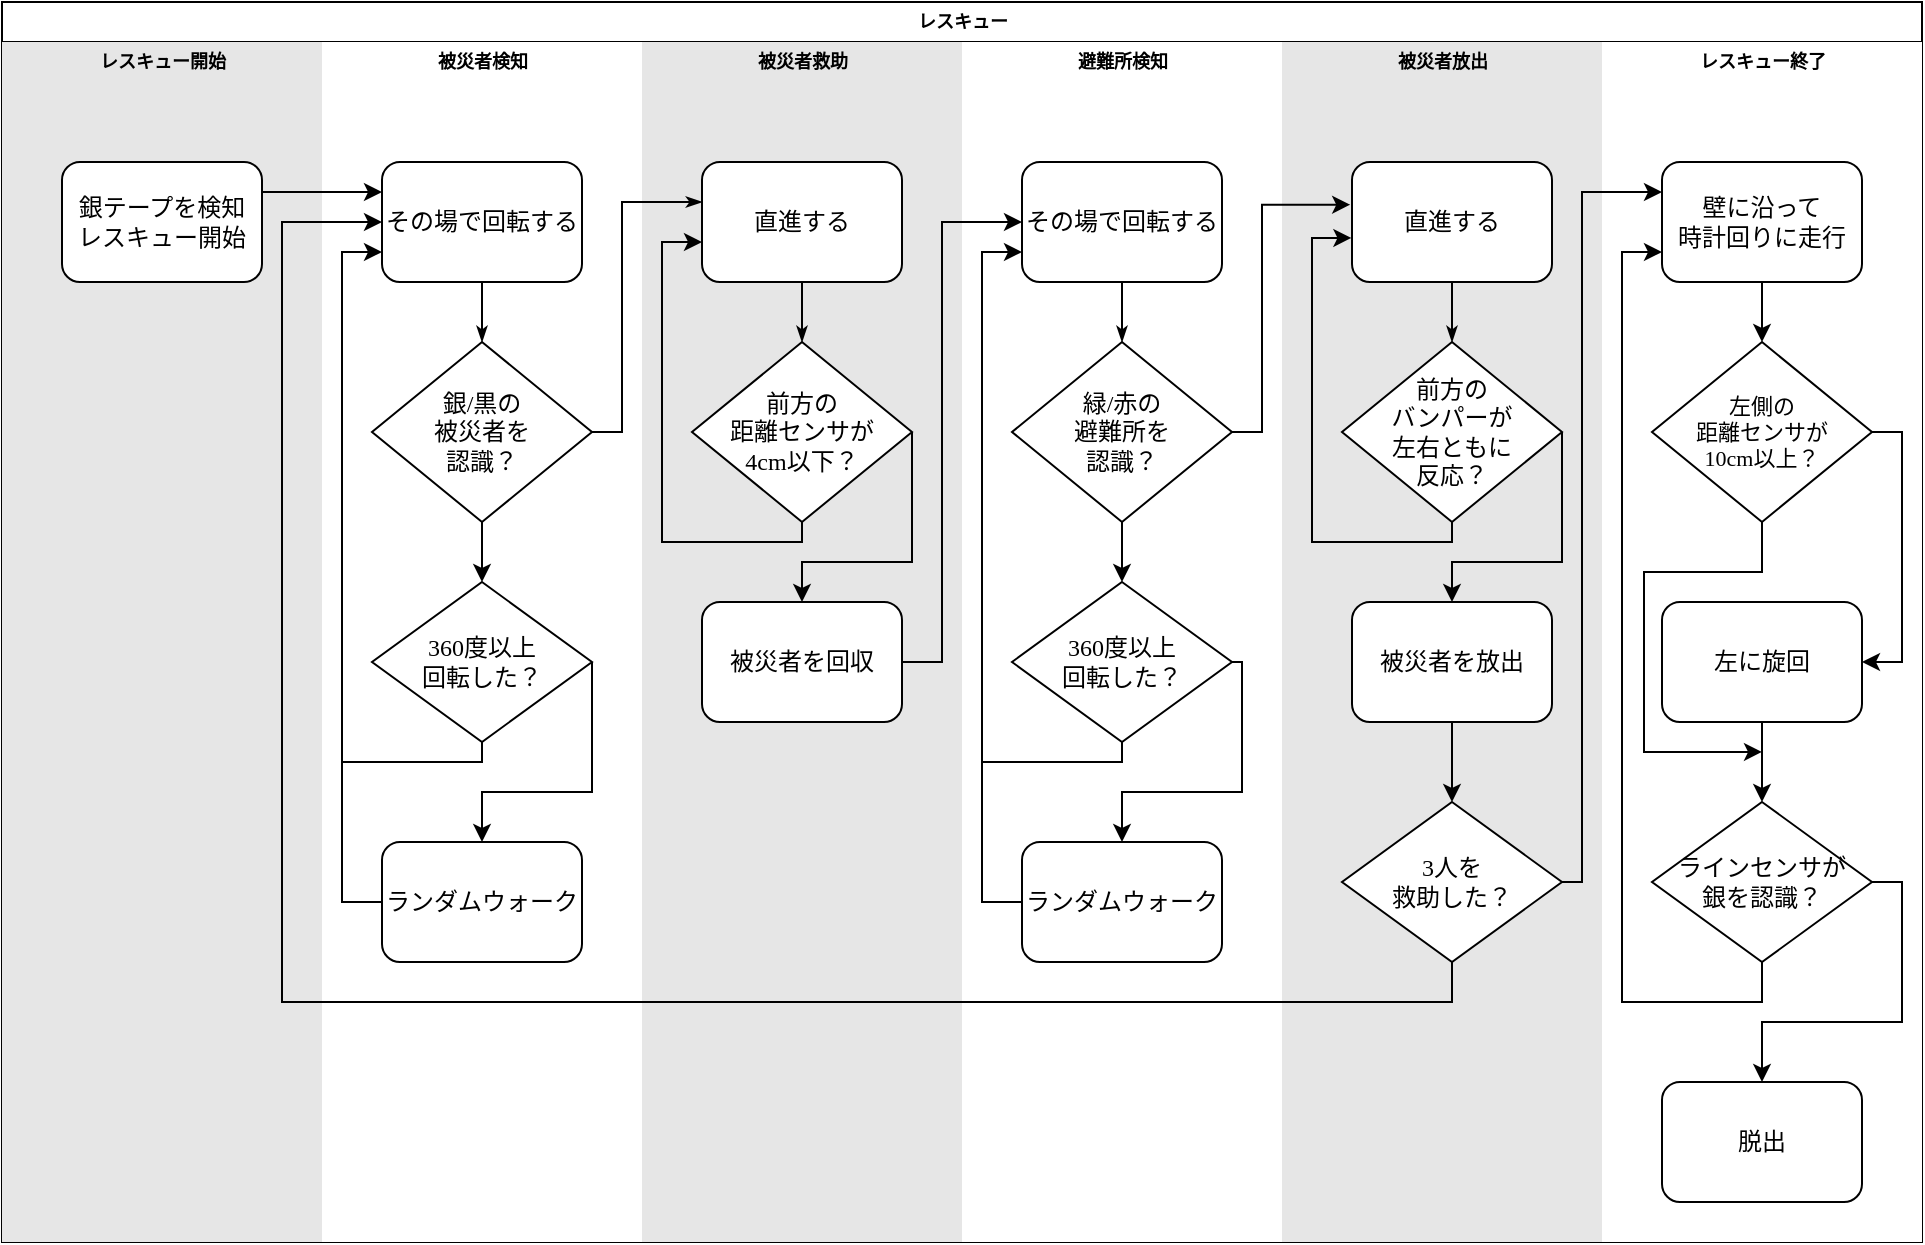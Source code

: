 <mxfile version="26.1.0">
  <diagram name="Page-1" id="74e2e168-ea6b-b213-b513-2b3c1d86103e">
    <mxGraphModel dx="1444" dy="811" grid="1" gridSize="10" guides="1" tooltips="1" connect="1" arrows="1" fold="1" page="1" pageScale="1" pageWidth="1100" pageHeight="850" background="none" math="0" shadow="0">
      <root>
        <mxCell id="0" />
        <mxCell id="1" parent="0" />
        <mxCell id="77e6c97f196da883-1" value="レスキュー" style="swimlane;html=1;childLayout=stackLayout;startSize=20;rounded=0;shadow=0;labelBackgroundColor=none;strokeWidth=1;fontFamily=Verdana;fontSize=9;align=center;" parent="1" vertex="1">
          <mxGeometry x="70" y="40" width="960" height="620" as="geometry" />
        </mxCell>
        <mxCell id="77e6c97f196da883-2" value="レスキュー開始" style="swimlane;html=1;startSize=20;fillColor=light-dark(#e6e6e6, #161616);swimlaneFillColor=#E6E6E6;strokeColor=none;fontSize=9;" parent="77e6c97f196da883-1" vertex="1">
          <mxGeometry y="20" width="160" height="600" as="geometry" />
        </mxCell>
        <mxCell id="77e6c97f196da883-8" value="銀テープを検知&lt;div&gt;レスキュー開始&lt;/div&gt;" style="rounded=1;whiteSpace=wrap;html=1;shadow=0;labelBackgroundColor=none;strokeWidth=1;fontFamily=Verdana;fontSize=12;align=center;" parent="77e6c97f196da883-2" vertex="1">
          <mxGeometry x="30" y="60" width="100" height="60" as="geometry" />
        </mxCell>
        <mxCell id="77e6c97f196da883-3" value="被災者検知" style="swimlane;html=1;startSize=20;fillColor=light-dark(#ffffff, #ededed);strokeColor=none;swimlaneFillColor=default;fontSize=9;" parent="77e6c97f196da883-1" vertex="1">
          <mxGeometry x="160" y="20" width="160" height="600" as="geometry" />
        </mxCell>
        <mxCell id="77e6c97f196da883-11" value="その場で回転する" style="rounded=1;whiteSpace=wrap;html=1;shadow=0;labelBackgroundColor=none;strokeWidth=1;fontFamily=Verdana;fontSize=12;align=center;" parent="77e6c97f196da883-3" vertex="1">
          <mxGeometry x="30" y="60" width="100" height="60" as="geometry" />
        </mxCell>
        <mxCell id="77e6c97f196da883-28" style="edgeStyle=orthogonalEdgeStyle;rounded=1;html=1;labelBackgroundColor=none;startArrow=none;startFill=0;startSize=5;endArrow=classicThin;endFill=1;endSize=5;jettySize=auto;orthogonalLoop=1;strokeWidth=1;fontFamily=Verdana;fontSize=12;exitX=0.5;exitY=1;exitDx=0;exitDy=0;entryX=0.5;entryY=0;entryDx=0;entryDy=0;" parent="77e6c97f196da883-3" source="77e6c97f196da883-11" target="77e6c97f196da883-13" edge="1">
          <mxGeometry relative="1" as="geometry">
            <mxPoint x="-40" y="185" as="sourcePoint" />
            <mxPoint x="80" y="210" as="targetPoint" />
          </mxGeometry>
        </mxCell>
        <mxCell id="B2lhPkykwKd8bdaqU0oP-4" style="edgeStyle=orthogonalEdgeStyle;rounded=0;orthogonalLoop=1;jettySize=auto;html=1;exitX=0.5;exitY=1;exitDx=0;exitDy=0;entryX=0.5;entryY=0;entryDx=0;entryDy=0;fontSize=12;" edge="1" parent="77e6c97f196da883-3" source="77e6c97f196da883-13" target="B2lhPkykwKd8bdaqU0oP-3">
          <mxGeometry relative="1" as="geometry" />
        </mxCell>
        <mxCell id="77e6c97f196da883-13" value="銀/黒の&lt;div&gt;被災者を&lt;div&gt;認識？&lt;/div&gt;&lt;/div&gt;" style="rhombus;whiteSpace=wrap;html=1;rounded=0;shadow=0;labelBackgroundColor=none;strokeWidth=1;fontFamily=Verdana;fontSize=12;align=center;" parent="77e6c97f196da883-3" vertex="1">
          <mxGeometry x="25" y="150" width="110" height="90" as="geometry" />
        </mxCell>
        <mxCell id="B2lhPkykwKd8bdaqU0oP-5" style="edgeStyle=orthogonalEdgeStyle;rounded=0;orthogonalLoop=1;jettySize=auto;html=1;exitX=0.5;exitY=1;exitDx=0;exitDy=0;entryX=0;entryY=0.75;entryDx=0;entryDy=0;fontSize=12;" edge="1" parent="77e6c97f196da883-3" source="B2lhPkykwKd8bdaqU0oP-3" target="77e6c97f196da883-11">
          <mxGeometry relative="1" as="geometry">
            <Array as="points">
              <mxPoint x="80" y="360" />
              <mxPoint x="10" y="360" />
              <mxPoint x="10" y="105" />
            </Array>
          </mxGeometry>
        </mxCell>
        <mxCell id="B2lhPkykwKd8bdaqU0oP-15" style="edgeStyle=orthogonalEdgeStyle;rounded=0;orthogonalLoop=1;jettySize=auto;html=1;exitX=1;exitY=0.5;exitDx=0;exitDy=0;entryX=0.5;entryY=0;entryDx=0;entryDy=0;fontSize=12;" edge="1" parent="77e6c97f196da883-3" source="B2lhPkykwKd8bdaqU0oP-3" target="B2lhPkykwKd8bdaqU0oP-14">
          <mxGeometry relative="1" as="geometry">
            <Array as="points">
              <mxPoint x="135" y="375" />
              <mxPoint x="80" y="375" />
            </Array>
          </mxGeometry>
        </mxCell>
        <mxCell id="B2lhPkykwKd8bdaqU0oP-3" value="360度以上&lt;div&gt;回転した？&lt;/div&gt;" style="rhombus;whiteSpace=wrap;html=1;rounded=0;shadow=0;labelBackgroundColor=none;strokeWidth=1;fontFamily=Verdana;fontSize=12;align=center;" vertex="1" parent="77e6c97f196da883-3">
          <mxGeometry x="25" y="270" width="110" height="80" as="geometry" />
        </mxCell>
        <mxCell id="B2lhPkykwKd8bdaqU0oP-16" style="edgeStyle=orthogonalEdgeStyle;rounded=0;orthogonalLoop=1;jettySize=auto;html=1;exitX=0;exitY=0.5;exitDx=0;exitDy=0;endArrow=none;startFill=0;fontSize=12;" edge="1" parent="77e6c97f196da883-3" source="B2lhPkykwKd8bdaqU0oP-14">
          <mxGeometry relative="1" as="geometry">
            <mxPoint x="10.0" y="360.0" as="targetPoint" />
          </mxGeometry>
        </mxCell>
        <mxCell id="B2lhPkykwKd8bdaqU0oP-14" value="ランダムウォーク" style="rounded=1;whiteSpace=wrap;html=1;shadow=0;labelBackgroundColor=none;strokeWidth=1;fontFamily=Verdana;fontSize=12;align=center;" vertex="1" parent="77e6c97f196da883-3">
          <mxGeometry x="30" y="400" width="100" height="60" as="geometry" />
        </mxCell>
        <mxCell id="77e6c97f196da883-4" value="被災者救助" style="swimlane;html=1;startSize=20;fillColor=light-dark(#e6e6e6, #161616);strokeColor=none;swimlaneFillColor=#E6E6E6;fontSize=9;" parent="77e6c97f196da883-1" vertex="1">
          <mxGeometry x="320" y="20" width="160" height="600" as="geometry" />
        </mxCell>
        <mxCell id="B2lhPkykwKd8bdaqU0oP-13" style="edgeStyle=orthogonalEdgeStyle;rounded=0;orthogonalLoop=1;jettySize=auto;html=1;exitX=1;exitY=0.5;exitDx=0;exitDy=0;entryX=0.5;entryY=0;entryDx=0;entryDy=0;fontSize=12;" edge="1" parent="77e6c97f196da883-4" source="B2lhPkykwKd8bdaqU0oP-8" target="B2lhPkykwKd8bdaqU0oP-12">
          <mxGeometry relative="1" as="geometry">
            <mxPoint x="130.148" y="300" as="targetPoint" />
            <Array as="points">
              <mxPoint x="135" y="260" />
              <mxPoint x="80" y="260" />
            </Array>
          </mxGeometry>
        </mxCell>
        <mxCell id="77e6c97f196da883-15" value="直進する" style="rounded=1;whiteSpace=wrap;html=1;shadow=0;labelBackgroundColor=none;strokeWidth=1;fontFamily=Verdana;fontSize=12;align=center;" parent="77e6c97f196da883-4" vertex="1">
          <mxGeometry x="30" y="60" width="100" height="60" as="geometry" />
        </mxCell>
        <mxCell id="B2lhPkykwKd8bdaqU0oP-7" style="edgeStyle=orthogonalEdgeStyle;rounded=1;html=1;labelBackgroundColor=none;startArrow=none;startFill=0;startSize=5;endArrow=classicThin;endFill=1;endSize=5;jettySize=auto;orthogonalLoop=1;strokeWidth=1;fontFamily=Verdana;fontSize=12;exitX=0.5;exitY=1;exitDx=0;exitDy=0;entryX=0.5;entryY=0;entryDx=0;entryDy=0;" edge="1" target="B2lhPkykwKd8bdaqU0oP-8" parent="77e6c97f196da883-4">
          <mxGeometry relative="1" as="geometry">
            <mxPoint x="80" y="120" as="sourcePoint" />
            <mxPoint x="80" y="210" as="targetPoint" />
          </mxGeometry>
        </mxCell>
        <mxCell id="B2lhPkykwKd8bdaqU0oP-11" style="edgeStyle=orthogonalEdgeStyle;rounded=0;orthogonalLoop=1;jettySize=auto;html=1;exitX=0.5;exitY=1;exitDx=0;exitDy=0;entryX=0;entryY=0.75;entryDx=0;entryDy=0;fontSize=12;" edge="1" parent="77e6c97f196da883-4">
          <mxGeometry relative="1" as="geometry">
            <mxPoint x="80" y="235" as="sourcePoint" />
            <mxPoint x="30" y="100" as="targetPoint" />
            <Array as="points">
              <mxPoint x="80" y="250" />
              <mxPoint x="10" y="250" />
              <mxPoint x="10" y="100" />
            </Array>
          </mxGeometry>
        </mxCell>
        <mxCell id="B2lhPkykwKd8bdaqU0oP-8" value="前方の&lt;div&gt;距離センサが&lt;div&gt;4cm以下？&lt;/div&gt;&lt;/div&gt;" style="rhombus;whiteSpace=wrap;html=1;rounded=0;shadow=0;labelBackgroundColor=none;strokeWidth=1;fontFamily=Verdana;fontSize=12;align=center;" vertex="1" parent="77e6c97f196da883-4">
          <mxGeometry x="25" y="150" width="110" height="90" as="geometry" />
        </mxCell>
        <mxCell id="77e6c97f196da883-33" style="edgeStyle=orthogonalEdgeStyle;rounded=0;html=1;labelBackgroundColor=none;startArrow=none;startFill=0;startSize=5;endArrow=classicThin;endFill=1;endSize=5;jettySize=auto;orthogonalLoop=1;strokeWidth=1;fontFamily=Verdana;fontSize=12;entryX=0;entryY=0.5;entryDx=0;entryDy=0;exitX=1;exitY=0.5;exitDx=0;exitDy=0;curved=0;" parent="77e6c97f196da883-4" source="77e6c97f196da883-13" edge="1">
          <mxGeometry relative="1" as="geometry">
            <mxPoint x="-25" y="190" as="sourcePoint" />
            <mxPoint x="30" y="80" as="targetPoint" />
            <Array as="points">
              <mxPoint x="-10" y="195" />
              <mxPoint x="-10" y="80" />
            </Array>
          </mxGeometry>
        </mxCell>
        <mxCell id="B2lhPkykwKd8bdaqU0oP-12" value="被災者を回収" style="rounded=1;whiteSpace=wrap;html=1;shadow=0;labelBackgroundColor=none;strokeWidth=1;fontFamily=Verdana;fontSize=12;align=center;" vertex="1" parent="77e6c97f196da883-4">
          <mxGeometry x="30" y="280" width="100" height="60" as="geometry" />
        </mxCell>
        <mxCell id="77e6c97f196da883-5" value="避難所検知" style="swimlane;html=1;startSize=20;fillColor=light-dark(#ffffff, #ededed);strokeColor=none;swimlaneFillColor=default;fontSize=9;" parent="77e6c97f196da883-1" vertex="1">
          <mxGeometry x="480" y="20" width="160" height="600" as="geometry" />
        </mxCell>
        <mxCell id="77e6c97f196da883-35" style="edgeStyle=orthogonalEdgeStyle;rounded=1;html=1;labelBackgroundColor=none;startArrow=none;startFill=0;startSize=5;endArrow=classicThin;endFill=1;endSize=5;jettySize=auto;orthogonalLoop=1;strokeWidth=1;fontFamily=Verdana;fontSize=8" parent="77e6c97f196da883-5" target="77e6c97f196da883-17" edge="1">
          <mxGeometry relative="1" as="geometry">
            <mxPoint x="80" y="380.0" as="sourcePoint" />
          </mxGeometry>
        </mxCell>
        <mxCell id="B2lhPkykwKd8bdaqU0oP-17" value="その場で回転する" style="rounded=1;whiteSpace=wrap;html=1;shadow=0;labelBackgroundColor=none;strokeWidth=1;fontFamily=Verdana;fontSize=12;align=center;" vertex="1" parent="77e6c97f196da883-5">
          <mxGeometry x="30" y="60" width="100" height="60" as="geometry" />
        </mxCell>
        <mxCell id="B2lhPkykwKd8bdaqU0oP-18" style="edgeStyle=orthogonalEdgeStyle;rounded=1;html=1;labelBackgroundColor=none;startArrow=none;startFill=0;startSize=5;endArrow=classicThin;endFill=1;endSize=5;jettySize=auto;orthogonalLoop=1;strokeWidth=1;fontFamily=Verdana;fontSize=12;exitX=0.5;exitY=1;exitDx=0;exitDy=0;entryX=0.5;entryY=0;entryDx=0;entryDy=0;" edge="1" parent="77e6c97f196da883-5" source="B2lhPkykwKd8bdaqU0oP-17" target="B2lhPkykwKd8bdaqU0oP-20">
          <mxGeometry relative="1" as="geometry">
            <mxPoint x="-40" y="185" as="sourcePoint" />
            <mxPoint x="80" y="210" as="targetPoint" />
          </mxGeometry>
        </mxCell>
        <mxCell id="B2lhPkykwKd8bdaqU0oP-19" style="edgeStyle=orthogonalEdgeStyle;rounded=0;orthogonalLoop=1;jettySize=auto;html=1;exitX=0.5;exitY=1;exitDx=0;exitDy=0;entryX=0.5;entryY=0;entryDx=0;entryDy=0;fontSize=12;" edge="1" parent="77e6c97f196da883-5" source="B2lhPkykwKd8bdaqU0oP-20" target="B2lhPkykwKd8bdaqU0oP-23">
          <mxGeometry relative="1" as="geometry" />
        </mxCell>
        <mxCell id="B2lhPkykwKd8bdaqU0oP-20" value="緑/赤の&lt;div&gt;避難所を&lt;/div&gt;&lt;div&gt;認識？&lt;/div&gt;" style="rhombus;whiteSpace=wrap;html=1;rounded=0;shadow=0;labelBackgroundColor=none;strokeWidth=1;fontFamily=Verdana;fontSize=12;align=center;" vertex="1" parent="77e6c97f196da883-5">
          <mxGeometry x="25" y="150" width="110" height="90" as="geometry" />
        </mxCell>
        <mxCell id="B2lhPkykwKd8bdaqU0oP-21" style="edgeStyle=orthogonalEdgeStyle;rounded=0;orthogonalLoop=1;jettySize=auto;html=1;exitX=0.5;exitY=1;exitDx=0;exitDy=0;entryX=0;entryY=0.75;entryDx=0;entryDy=0;fontSize=12;" edge="1" parent="77e6c97f196da883-5" source="B2lhPkykwKd8bdaqU0oP-23" target="B2lhPkykwKd8bdaqU0oP-17">
          <mxGeometry relative="1" as="geometry">
            <Array as="points">
              <mxPoint x="80" y="360" />
              <mxPoint x="10" y="360" />
              <mxPoint x="10" y="105" />
            </Array>
          </mxGeometry>
        </mxCell>
        <mxCell id="B2lhPkykwKd8bdaqU0oP-22" style="edgeStyle=orthogonalEdgeStyle;rounded=0;orthogonalLoop=1;jettySize=auto;html=1;exitX=1;exitY=0.5;exitDx=0;exitDy=0;entryX=0.5;entryY=0;entryDx=0;entryDy=0;fontSize=12;" edge="1" parent="77e6c97f196da883-5" source="B2lhPkykwKd8bdaqU0oP-23" target="B2lhPkykwKd8bdaqU0oP-25">
          <mxGeometry relative="1" as="geometry">
            <Array as="points">
              <mxPoint x="140" y="310" />
              <mxPoint x="140" y="375" />
              <mxPoint x="80" y="375" />
            </Array>
          </mxGeometry>
        </mxCell>
        <mxCell id="B2lhPkykwKd8bdaqU0oP-23" value="360度以上&lt;div&gt;回転した？&lt;/div&gt;" style="rhombus;whiteSpace=wrap;html=1;rounded=0;shadow=0;labelBackgroundColor=none;strokeWidth=1;fontFamily=Verdana;fontSize=12;align=center;" vertex="1" parent="77e6c97f196da883-5">
          <mxGeometry x="25" y="270" width="110" height="80" as="geometry" />
        </mxCell>
        <mxCell id="B2lhPkykwKd8bdaqU0oP-24" style="edgeStyle=orthogonalEdgeStyle;rounded=0;orthogonalLoop=1;jettySize=auto;html=1;exitX=0;exitY=0.5;exitDx=0;exitDy=0;endArrow=none;startFill=0;fontSize=12;" edge="1" parent="77e6c97f196da883-5" source="B2lhPkykwKd8bdaqU0oP-25">
          <mxGeometry relative="1" as="geometry">
            <mxPoint x="10.0" y="360.0" as="targetPoint" />
          </mxGeometry>
        </mxCell>
        <mxCell id="B2lhPkykwKd8bdaqU0oP-25" value="ランダムウォーク" style="rounded=1;whiteSpace=wrap;html=1;shadow=0;labelBackgroundColor=none;strokeWidth=1;fontFamily=Verdana;fontSize=12;align=center;" vertex="1" parent="77e6c97f196da883-5">
          <mxGeometry x="30" y="400" width="100" height="60" as="geometry" />
        </mxCell>
        <mxCell id="77e6c97f196da883-6" value="被災者放出" style="swimlane;html=1;startSize=20;fillColor=light-dark(#e6e6e6, #161616);strokeColor=none;swimlaneFillColor=#E6E6E6;fontSize=9;" parent="77e6c97f196da883-1" vertex="1">
          <mxGeometry x="640" y="20" width="160" height="600" as="geometry" />
        </mxCell>
        <mxCell id="B2lhPkykwKd8bdaqU0oP-28" style="edgeStyle=orthogonalEdgeStyle;rounded=0;orthogonalLoop=1;jettySize=auto;html=1;exitX=1;exitY=0.5;exitDx=0;exitDy=0;entryX=0.5;entryY=0;entryDx=0;entryDy=0;fontSize=12;" edge="1" parent="77e6c97f196da883-6" source="B2lhPkykwKd8bdaqU0oP-31" target="B2lhPkykwKd8bdaqU0oP-32">
          <mxGeometry relative="1" as="geometry">
            <mxPoint x="135.148" y="300" as="targetPoint" />
            <Array as="points">
              <mxPoint x="140" y="260" />
              <mxPoint x="85" y="260" />
            </Array>
          </mxGeometry>
        </mxCell>
        <mxCell id="B2lhPkykwKd8bdaqU0oP-29" value="直進する" style="rounded=1;whiteSpace=wrap;html=1;shadow=0;labelBackgroundColor=none;strokeWidth=1;fontFamily=Verdana;fontSize=12;align=center;" vertex="1" parent="77e6c97f196da883-6">
          <mxGeometry x="35" y="60" width="100" height="60" as="geometry" />
        </mxCell>
        <mxCell id="B2lhPkykwKd8bdaqU0oP-30" style="edgeStyle=orthogonalEdgeStyle;rounded=1;html=1;labelBackgroundColor=none;startArrow=none;startFill=0;startSize=5;endArrow=classicThin;endFill=1;endSize=5;jettySize=auto;orthogonalLoop=1;strokeWidth=1;fontFamily=Verdana;fontSize=12;exitX=0.5;exitY=1;exitDx=0;exitDy=0;entryX=0.5;entryY=0;entryDx=0;entryDy=0;" edge="1" parent="77e6c97f196da883-6" target="B2lhPkykwKd8bdaqU0oP-31">
          <mxGeometry relative="1" as="geometry">
            <mxPoint x="85" y="120" as="sourcePoint" />
            <mxPoint x="85" y="210" as="targetPoint" />
          </mxGeometry>
        </mxCell>
        <mxCell id="B2lhPkykwKd8bdaqU0oP-31" value="前方の&lt;div&gt;バンパーが&lt;div&gt;左右ともに&lt;/div&gt;&lt;div&gt;反応？&lt;/div&gt;&lt;/div&gt;" style="rhombus;whiteSpace=wrap;html=1;rounded=0;shadow=0;labelBackgroundColor=none;strokeWidth=1;fontFamily=Verdana;fontSize=12;align=center;" vertex="1" parent="77e6c97f196da883-6">
          <mxGeometry x="30" y="150" width="110" height="90" as="geometry" />
        </mxCell>
        <mxCell id="B2lhPkykwKd8bdaqU0oP-36" style="edgeStyle=orthogonalEdgeStyle;rounded=0;orthogonalLoop=1;jettySize=auto;html=1;exitX=0.5;exitY=1;exitDx=0;exitDy=0;entryX=0.5;entryY=0;entryDx=0;entryDy=0;fontSize=12;" edge="1" parent="77e6c97f196da883-6" source="B2lhPkykwKd8bdaqU0oP-32" target="B2lhPkykwKd8bdaqU0oP-35">
          <mxGeometry relative="1" as="geometry" />
        </mxCell>
        <mxCell id="B2lhPkykwKd8bdaqU0oP-32" value="被災者を放出" style="rounded=1;whiteSpace=wrap;html=1;shadow=0;labelBackgroundColor=none;strokeWidth=1;fontFamily=Verdana;fontSize=12;align=center;" vertex="1" parent="77e6c97f196da883-6">
          <mxGeometry x="35" y="280" width="100" height="60" as="geometry" />
        </mxCell>
        <mxCell id="B2lhPkykwKd8bdaqU0oP-33" style="edgeStyle=orthogonalEdgeStyle;rounded=0;orthogonalLoop=1;jettySize=auto;html=1;exitX=0.5;exitY=1;exitDx=0;exitDy=0;entryX=-0.003;entryY=0.633;entryDx=0;entryDy=0;entryPerimeter=0;fontSize=12;" edge="1" parent="77e6c97f196da883-6" source="B2lhPkykwKd8bdaqU0oP-31" target="B2lhPkykwKd8bdaqU0oP-29">
          <mxGeometry relative="1" as="geometry">
            <Array as="points">
              <mxPoint x="85" y="250" />
              <mxPoint x="15" y="250" />
              <mxPoint x="15" y="98" />
            </Array>
          </mxGeometry>
        </mxCell>
        <mxCell id="B2lhPkykwKd8bdaqU0oP-37" style="edgeStyle=orthogonalEdgeStyle;rounded=0;orthogonalLoop=1;jettySize=auto;html=1;exitX=0.5;exitY=1;exitDx=0;exitDy=0;fontSize=12;" edge="1" parent="77e6c97f196da883-6" source="B2lhPkykwKd8bdaqU0oP-35">
          <mxGeometry relative="1" as="geometry">
            <mxPoint x="-450" y="90.0" as="targetPoint" />
            <Array as="points">
              <mxPoint x="85" y="480" />
              <mxPoint x="-500" y="480" />
              <mxPoint x="-500" y="90" />
            </Array>
          </mxGeometry>
        </mxCell>
        <mxCell id="B2lhPkykwKd8bdaqU0oP-35" value="3人を&lt;div&gt;救助した？&lt;/div&gt;" style="rhombus;whiteSpace=wrap;html=1;rounded=0;shadow=0;labelBackgroundColor=none;strokeWidth=1;fontFamily=Verdana;fontSize=12;align=center;" vertex="1" parent="77e6c97f196da883-6">
          <mxGeometry x="30" y="380" width="110" height="80" as="geometry" />
        </mxCell>
        <mxCell id="77e6c97f196da883-7" value="レスキュー終了" style="swimlane;html=1;startSize=20;fillColor=light-dark(#ffffff, #ededed);strokeColor=none;swimlaneFillColor=default;fontSize=9;" parent="77e6c97f196da883-1" vertex="1">
          <mxGeometry x="800" y="20" width="160" height="600" as="geometry" />
        </mxCell>
        <mxCell id="B2lhPkykwKd8bdaqU0oP-41" style="edgeStyle=orthogonalEdgeStyle;rounded=0;orthogonalLoop=1;jettySize=auto;html=1;exitX=0.5;exitY=1;exitDx=0;exitDy=0;entryX=0.5;entryY=0;entryDx=0;entryDy=0;fontSize=12;" edge="1" parent="77e6c97f196da883-7" source="B2lhPkykwKd8bdaqU0oP-38" target="B2lhPkykwKd8bdaqU0oP-40">
          <mxGeometry relative="1" as="geometry" />
        </mxCell>
        <mxCell id="B2lhPkykwKd8bdaqU0oP-38" value="壁に沿って&lt;div&gt;時計回りに走行&lt;/div&gt;" style="rounded=1;whiteSpace=wrap;html=1;shadow=0;labelBackgroundColor=none;strokeWidth=1;fontFamily=Verdana;fontSize=12;align=center;" vertex="1" parent="77e6c97f196da883-7">
          <mxGeometry x="30" y="60" width="100" height="60" as="geometry" />
        </mxCell>
        <mxCell id="B2lhPkykwKd8bdaqU0oP-44" style="edgeStyle=orthogonalEdgeStyle;rounded=0;orthogonalLoop=1;jettySize=auto;html=1;exitX=1;exitY=0.5;exitDx=0;exitDy=0;entryX=1;entryY=0.5;entryDx=0;entryDy=0;fontSize=12;" edge="1" parent="77e6c97f196da883-7" source="B2lhPkykwKd8bdaqU0oP-40" target="B2lhPkykwKd8bdaqU0oP-43">
          <mxGeometry relative="1" as="geometry">
            <Array as="points">
              <mxPoint x="150" y="195" />
              <mxPoint x="150" y="310" />
            </Array>
          </mxGeometry>
        </mxCell>
        <mxCell id="B2lhPkykwKd8bdaqU0oP-46" style="edgeStyle=orthogonalEdgeStyle;rounded=0;orthogonalLoop=1;jettySize=auto;html=1;exitX=0.5;exitY=1;exitDx=0;exitDy=0;fontSize=12;" edge="1" parent="77e6c97f196da883-7" source="B2lhPkykwKd8bdaqU0oP-40">
          <mxGeometry relative="1" as="geometry">
            <mxPoint x="80" y="354.99" as="targetPoint" />
            <mxPoint x="80" y="244.99" as="sourcePoint" />
            <Array as="points">
              <mxPoint x="80" y="265" />
              <mxPoint x="21" y="265" />
              <mxPoint x="21" y="355" />
            </Array>
          </mxGeometry>
        </mxCell>
        <mxCell id="B2lhPkykwKd8bdaqU0oP-40" value="左側の&lt;div&gt;距離センサ&lt;span style=&quot;background-color: transparent; color: light-dark(rgb(0, 0, 0), rgb(255, 255, 255));&quot;&gt;が&lt;/span&gt;&lt;div&gt;&lt;span style=&quot;background-color: transparent; color: light-dark(rgb(0, 0, 0), rgb(255, 255, 255));&quot;&gt;10cm以上？&lt;/span&gt;&lt;/div&gt;&lt;/div&gt;" style="rhombus;whiteSpace=wrap;html=1;rounded=0;shadow=0;labelBackgroundColor=none;strokeWidth=1;fontFamily=Verdana;fontSize=11;align=center;" vertex="1" parent="77e6c97f196da883-7">
          <mxGeometry x="25" y="150" width="110" height="90" as="geometry" />
        </mxCell>
        <mxCell id="B2lhPkykwKd8bdaqU0oP-47" style="edgeStyle=orthogonalEdgeStyle;rounded=0;orthogonalLoop=1;jettySize=auto;html=1;exitX=0.5;exitY=1;exitDx=0;exitDy=0;entryX=0;entryY=0.75;entryDx=0;entryDy=0;fontSize=12;" edge="1" parent="77e6c97f196da883-7" source="B2lhPkykwKd8bdaqU0oP-42" target="B2lhPkykwKd8bdaqU0oP-38">
          <mxGeometry relative="1" as="geometry" />
        </mxCell>
        <mxCell id="B2lhPkykwKd8bdaqU0oP-49" style="edgeStyle=orthogonalEdgeStyle;rounded=0;orthogonalLoop=1;jettySize=auto;html=1;exitX=1;exitY=0.5;exitDx=0;exitDy=0;entryX=0.5;entryY=0;entryDx=0;entryDy=0;fontSize=12;" edge="1" parent="77e6c97f196da883-7" source="B2lhPkykwKd8bdaqU0oP-42" target="B2lhPkykwKd8bdaqU0oP-48">
          <mxGeometry relative="1" as="geometry">
            <Array as="points">
              <mxPoint x="150" y="420" />
              <mxPoint x="150" y="490" />
              <mxPoint x="80" y="490" />
            </Array>
          </mxGeometry>
        </mxCell>
        <mxCell id="B2lhPkykwKd8bdaqU0oP-42" value="ラインセンサが&lt;div&gt;銀を認識？&lt;/div&gt;" style="rhombus;whiteSpace=wrap;html=1;rounded=0;shadow=0;labelBackgroundColor=none;strokeWidth=1;fontFamily=Verdana;fontSize=12;align=center;" vertex="1" parent="77e6c97f196da883-7">
          <mxGeometry x="25" y="380" width="110" height="80" as="geometry" />
        </mxCell>
        <mxCell id="B2lhPkykwKd8bdaqU0oP-45" style="edgeStyle=orthogonalEdgeStyle;rounded=0;orthogonalLoop=1;jettySize=auto;html=1;exitX=0.5;exitY=1;exitDx=0;exitDy=0;entryX=0.5;entryY=0;entryDx=0;entryDy=0;fontSize=12;" edge="1" parent="77e6c97f196da883-7" source="B2lhPkykwKd8bdaqU0oP-43" target="B2lhPkykwKd8bdaqU0oP-42">
          <mxGeometry relative="1" as="geometry" />
        </mxCell>
        <mxCell id="B2lhPkykwKd8bdaqU0oP-43" value="左に旋回" style="rounded=1;whiteSpace=wrap;html=1;shadow=0;labelBackgroundColor=none;strokeWidth=1;fontFamily=Verdana;fontSize=12;align=center;" vertex="1" parent="77e6c97f196da883-7">
          <mxGeometry x="30" y="280" width="100" height="60" as="geometry" />
        </mxCell>
        <mxCell id="B2lhPkykwKd8bdaqU0oP-48" value="脱出" style="rounded=1;whiteSpace=wrap;html=1;shadow=0;labelBackgroundColor=none;strokeWidth=1;fontFamily=Verdana;fontSize=12;align=center;" vertex="1" parent="77e6c97f196da883-7">
          <mxGeometry x="30" y="520" width="100" height="60" as="geometry" />
        </mxCell>
        <mxCell id="B2lhPkykwKd8bdaqU0oP-6" style="edgeStyle=orthogonalEdgeStyle;rounded=0;orthogonalLoop=1;jettySize=auto;html=1;exitX=1;exitY=0.25;exitDx=0;exitDy=0;entryX=0;entryY=0.25;entryDx=0;entryDy=0;fontSize=12;" edge="1" parent="77e6c97f196da883-1" source="77e6c97f196da883-8" target="77e6c97f196da883-11">
          <mxGeometry relative="1" as="geometry" />
        </mxCell>
        <mxCell id="B2lhPkykwKd8bdaqU0oP-27" style="edgeStyle=orthogonalEdgeStyle;rounded=0;orthogonalLoop=1;jettySize=auto;html=1;exitX=1;exitY=0.5;exitDx=0;exitDy=0;entryX=0;entryY=0.5;entryDx=0;entryDy=0;fontSize=12;" edge="1" parent="77e6c97f196da883-1" source="B2lhPkykwKd8bdaqU0oP-12" target="B2lhPkykwKd8bdaqU0oP-17">
          <mxGeometry relative="1" as="geometry">
            <Array as="points">
              <mxPoint x="470" y="330" />
              <mxPoint x="470" y="110" />
            </Array>
          </mxGeometry>
        </mxCell>
        <mxCell id="B2lhPkykwKd8bdaqU0oP-51" style="edgeStyle=orthogonalEdgeStyle;rounded=0;orthogonalLoop=1;jettySize=auto;html=1;exitX=1;exitY=0.5;exitDx=0;exitDy=0;entryX=-0.009;entryY=0.356;entryDx=0;entryDy=0;entryPerimeter=0;fontSize=12;" edge="1" parent="77e6c97f196da883-1" source="B2lhPkykwKd8bdaqU0oP-20" target="B2lhPkykwKd8bdaqU0oP-29">
          <mxGeometry relative="1" as="geometry">
            <Array as="points">
              <mxPoint x="630" y="215" />
              <mxPoint x="630" y="101" />
            </Array>
          </mxGeometry>
        </mxCell>
        <mxCell id="B2lhPkykwKd8bdaqU0oP-52" style="edgeStyle=orthogonalEdgeStyle;rounded=0;orthogonalLoop=1;jettySize=auto;html=1;exitX=1;exitY=0.5;exitDx=0;exitDy=0;entryX=0;entryY=0.25;entryDx=0;entryDy=0;fontSize=12;" edge="1" parent="77e6c97f196da883-1" source="B2lhPkykwKd8bdaqU0oP-35" target="B2lhPkykwKd8bdaqU0oP-38">
          <mxGeometry relative="1" as="geometry">
            <Array as="points">
              <mxPoint x="790" y="440" />
              <mxPoint x="790" y="95" />
            </Array>
          </mxGeometry>
        </mxCell>
      </root>
    </mxGraphModel>
  </diagram>
</mxfile>
